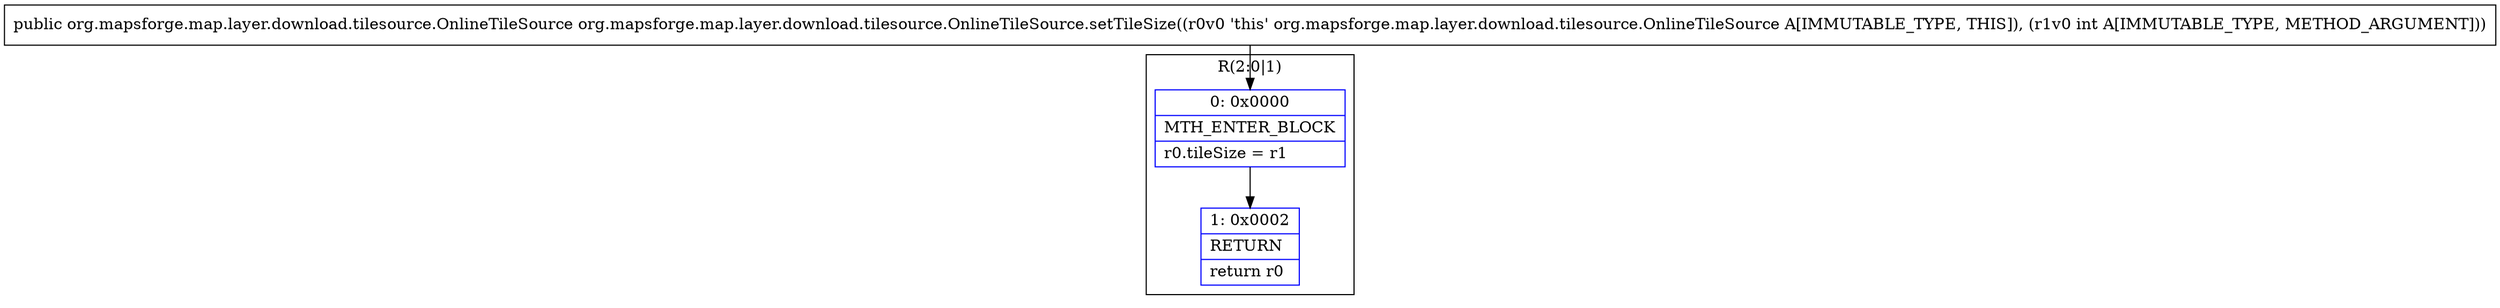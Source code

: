 digraph "CFG fororg.mapsforge.map.layer.download.tilesource.OnlineTileSource.setTileSize(I)Lorg\/mapsforge\/map\/layer\/download\/tilesource\/OnlineTileSource;" {
subgraph cluster_Region_1125887522 {
label = "R(2:0|1)";
node [shape=record,color=blue];
Node_0 [shape=record,label="{0\:\ 0x0000|MTH_ENTER_BLOCK\l|r0.tileSize = r1\l}"];
Node_1 [shape=record,label="{1\:\ 0x0002|RETURN\l|return r0\l}"];
}
MethodNode[shape=record,label="{public org.mapsforge.map.layer.download.tilesource.OnlineTileSource org.mapsforge.map.layer.download.tilesource.OnlineTileSource.setTileSize((r0v0 'this' org.mapsforge.map.layer.download.tilesource.OnlineTileSource A[IMMUTABLE_TYPE, THIS]), (r1v0 int A[IMMUTABLE_TYPE, METHOD_ARGUMENT])) }"];
MethodNode -> Node_0;
Node_0 -> Node_1;
}

